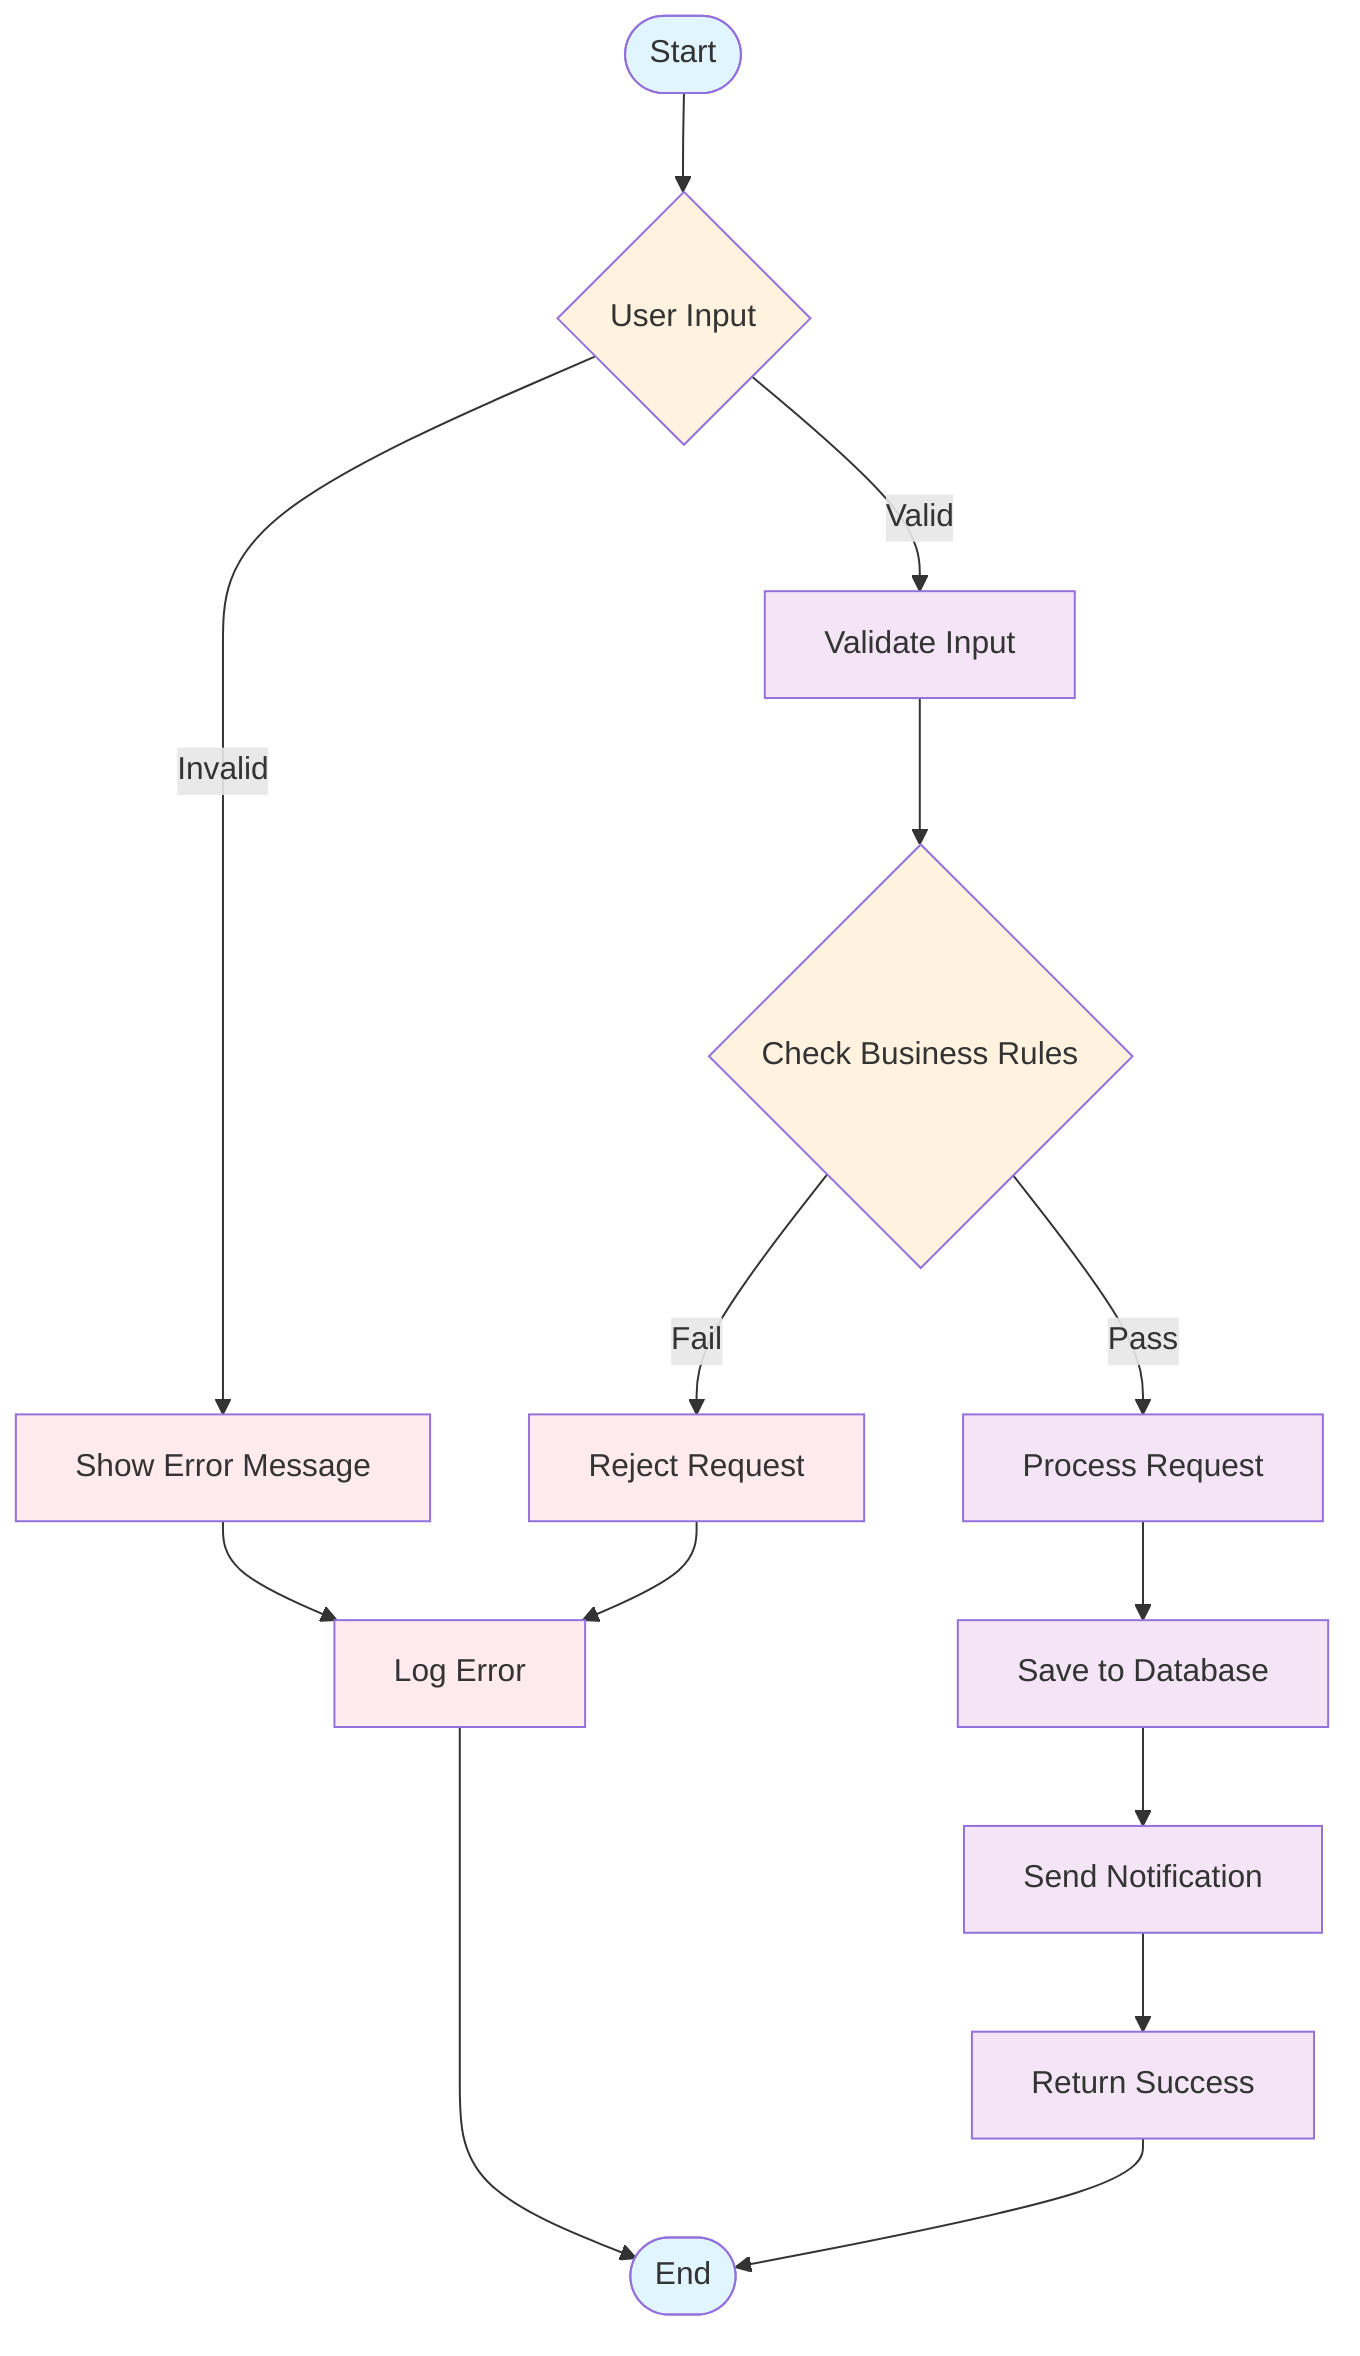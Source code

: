 %% Flowchart
%% Purpose: Shows a process flow or decision tree.
%% Instructions: Replace placeholders with your actual process steps.

flowchart TD
    Start([Start]) --> Input{User Input}

    Input -->|Valid| Validate[Validate Input]
    Input -->|Invalid| Error[Show Error Message]

    Validate --> Check{Check Business Rules}

    Check -->|Pass| Process[Process Request]
    Check -->|Fail| Reject[Reject Request]

    Process --> Save[Save to Database]
    Save --> Notify[Send Notification]

    Notify --> Success[Return Success]

    Error --> Log[Log Error]
    Reject --> Log
    Log --> End([End])

    Success --> End

    %% Styling
    classDef startEnd fill:#e1f5fe
    classDef process fill:#f3e5f5
    classDef decision fill:#fff3e0
    classDef error fill:#ffebee

    class Start,End startEnd
    class Validate,Process,Save,Notify,Success process
    class Input,Check decision
    class Error,Reject,Log error
